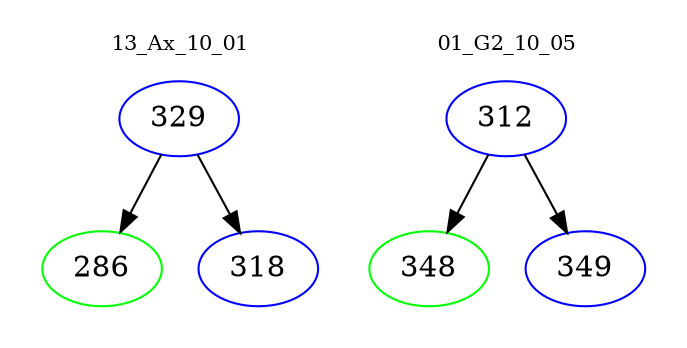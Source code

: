 digraph{
subgraph cluster_0 {
color = white
label = "13_Ax_10_01";
fontsize=10;
T0_329 [label="329", color="blue"]
T0_329 -> T0_286 [color="black"]
T0_286 [label="286", color="green"]
T0_329 -> T0_318 [color="black"]
T0_318 [label="318", color="blue"]
}
subgraph cluster_1 {
color = white
label = "01_G2_10_05";
fontsize=10;
T1_312 [label="312", color="blue"]
T1_312 -> T1_348 [color="black"]
T1_348 [label="348", color="green"]
T1_312 -> T1_349 [color="black"]
T1_349 [label="349", color="blue"]
}
}

